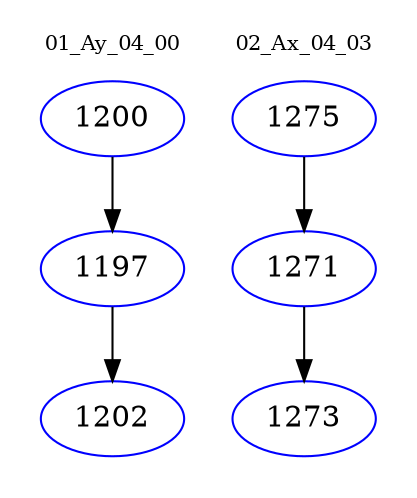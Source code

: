 digraph{
subgraph cluster_0 {
color = white
label = "01_Ay_04_00";
fontsize=10;
T0_1200 [label="1200", color="blue"]
T0_1200 -> T0_1197 [color="black"]
T0_1197 [label="1197", color="blue"]
T0_1197 -> T0_1202 [color="black"]
T0_1202 [label="1202", color="blue"]
}
subgraph cluster_1 {
color = white
label = "02_Ax_04_03";
fontsize=10;
T1_1275 [label="1275", color="blue"]
T1_1275 -> T1_1271 [color="black"]
T1_1271 [label="1271", color="blue"]
T1_1271 -> T1_1273 [color="black"]
T1_1273 [label="1273", color="blue"]
}
}
